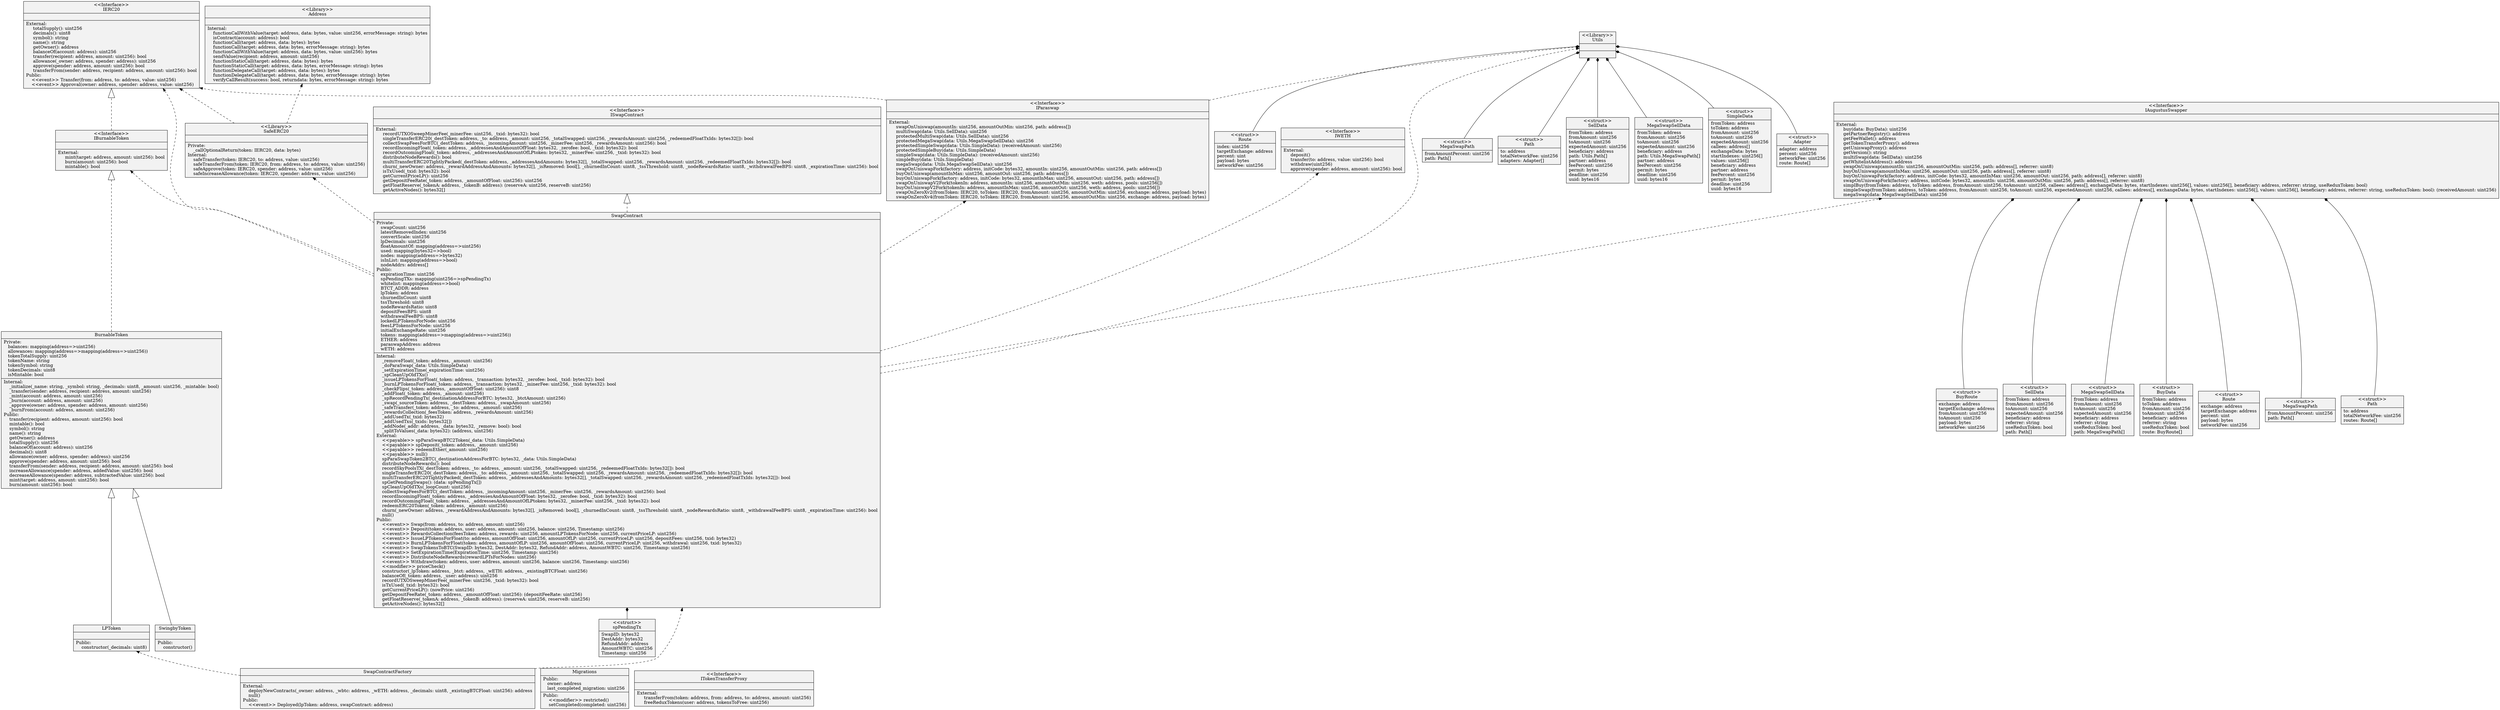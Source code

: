 
digraph UmlClassDiagram {
rankdir=BT
color=black
arrowhead=open
node [shape=record, style=filled, fillcolor=gray95]
subgraph  graph_0 {
label="contracts"
0 [label="{BurnableToken| Private:\l\ \ \ balances: mapping\(address=\>uint256\)\l\ \ \ allowances: mapping\(address=\>mapping\(address=\>uint256\)\)\l\ \ \ tokenTotalSupply: uint256\l\ \ \ tokenName: string\l\ \ \ tokenSymbol: string\l\ \ \ tokenDecimals: uint8\l\ \ \ isMintable: bool\l| Internal:\l\ \ \ \ _initialize(_name: string, _symbol: string, _decimals: uint8, _amount: uint256, _mintable: bool)\l\ \ \ \ _transfer(sender: address, recipient: address, amount: uint256)\l\ \ \ \ _mint(account: address, amount: uint256)\l\ \ \ \ _burn(account: address, amount: uint256)\l\ \ \ \ _approve(owner: address, spender: address, amount: uint256)\l\ \ \ \ _burnFrom(account: address, amount: uint256)\lPublic:\l\ \ \ \ transfer(recipient: address, amount: uint256): bool\l\ \ \ \ mintable(): bool\l\ \ \ \ symbol(): string\l\ \ \ \ name(): string\l\ \ \ \ getOwner(): address\l\ \ \ \ totalSupply(): uint256\l\ \ \ \ balanceOf(account: address): uint256\l\ \ \ \ decimals(): uint8\l\ \ \ \ allowance(owner: address, spender: address): uint256\l\ \ \ \ approve(spender: address, amount: uint256): bool\l\ \ \ \ transferFrom(sender: address, recipient: address, amount: uint256): bool\l\ \ \ \ increaseAllowance(spender: address, addedValue: uint256): bool\l\ \ \ \ decreaseAllowance(spender: address, subtractedValue: uint256): bool\l\ \ \ \ mint(target: address, amount: uint256): bool\l\ \ \ \ burn(amount: uint256): bool\l}"]
1 [label="{LPToken| | Public:\l\ \ \ \ constructor(_decimals: uint8)\l}"]
2 [label="{Migrations| Public:\l\ \ \ owner: address\l\ \ \ last_completed_migration: uint256\l| Public:\l\ \ \ \ \<\<modifier\>\> restricted()\l\ \ \ \ setCompleted(completed: uint256)\l}"]
3 [label="{SwapContract| Private:\l\ \ \ swapCount: uint256\l\ \ \ latestRemovedIndex: uint256\l\ \ \ convertScale: uint256\l\ \ \ lpDecimals: uint256\l\ \ \ floatAmountOf: mapping\(address=\>uint256\)\l\ \ \ used: mapping\(bytes32=\>bool\)\l\ \ \ nodes: mapping\(address=\>bytes32\)\l\ \ \ isInList: mapping\(address=\>bool\)\l\ \ \ nodeAddrs: address[]\lPublic:\l\ \ \ expirationTime: uint256\l\ \ \ spPendingTXs: mapping\(uint256=\>spPendingTx\)\l\ \ \ whitelist: mapping\(address=\>bool\)\l\ \ \ BTCT_ADDR: address\l\ \ \ lpToken: address\l\ \ \ churnedInCount: uint8\l\ \ \ tssThreshold: uint8\l\ \ \ nodeRewardsRatio: uint8\l\ \ \ depositFeesBPS: uint8\l\ \ \ withdrawalFeeBPS: uint8\l\ \ \ lockedLPTokensForNode: uint256\l\ \ \ feesLPTokensForNode: uint256\l\ \ \ initialExchangeRate: uint256\l\ \ \ tokens: mapping\(address=\>mapping\(address=\>uint256\)\)\l\ \ \ ETHER: address\l\ \ \ paraswapAddress: address\l\ \ \ wETH: address\l| Internal:\l\ \ \ \ _removeFloat(_token: address, _amount: uint256)\l\ \ \ \ _doParaSwap(_data: Utils.SimpleData)\l\ \ \ \ _setExpirationTime(_expirationTime: uint256)\l\ \ \ \ _spCleanUpOldTXs()\l\ \ \ \ _issueLPTokensForFloat(_token: address, _transaction: bytes32, _zerofee: bool, _txid: bytes32): bool\l\ \ \ \ _burnLPTokensForFloat(_token: address, _transaction: bytes32, _minerFee: uint256, _txid: bytes32): bool\l\ \ \ \ _checkFlips(_token: address, _amountOfFloat: uint256): uint8\l\ \ \ \ _addFloat(_token: address, _amount: uint256)\l\ \ \ \ _spRecordPendingTx(_destinationAddressForBTC: bytes32, _btctAmount: uint256)\l\ \ \ \ _swap(_sourceToken: address, _destToken: address, _swapAmount: uint256)\l\ \ \ \ _safeTransfer(_token: address, _to: address, _amount: uint256)\l\ \ \ \ _rewardsCollection(_feesToken: address, _rewardsAmount: uint256)\l\ \ \ \ _addUsedTx(_txid: bytes32)\l\ \ \ \ _addUsedTxs(_txids: bytes32[])\l\ \ \ \ _addNode(_addr: address, _data: bytes32, _remove: bool): bool\l\ \ \ \ _splitToValues(_data: bytes32): (address, uint256)\lExternal:\l\ \ \ \ \<\<payable\>\> spParaSwapBTC2Token(_data: Utils.SimpleData)\l\ \ \ \ \<\<payable\>\> spDeposit(_token: address, _amount: uint256)\l\ \ \ \ \<\<payable\>\> redeemEther(_amount: uint256)\l\ \ \ \ \<\<payable\>\> null()\l\ \ \ \ spParaSwapToken2BTC(_destinationAddressForBTC: bytes32, _data: Utils.SimpleData)\l\ \ \ \ distributeNodeRewards(): bool\l\ \ \ \ recordSkyPoolsTX(_destToken: address, _to: address, _amount: uint256, _totalSwapped: uint256, _redeemedFloatTxIds: bytes32[]): bool\l\ \ \ \ singleTransferERC20(_destToken: address, _to: address, _amount: uint256, _totalSwapped: uint256, _rewardsAmount: uint256, _redeemedFloatTxIds: bytes32[]): bool\l\ \ \ \ multiTransferERC20TightlyPacked(_destToken: address, _addressesAndAmounts: bytes32[], _totalSwapped: uint256, _rewardsAmount: uint256, _redeemedFloatTxIds: bytes32[]): bool\l\ \ \ \ spGetPendingSwaps(): (data: spPendingTx[])\l\ \ \ \ spCleanUpOldTXs(_loopCount: uint256)\l\ \ \ \ collectSwapFeesForBTC(_destToken: address, _incomingAmount: uint256, _minerFee: uint256, _rewardsAmount: uint256): bool\l\ \ \ \ recordIncomingFloat(_token: address, _addressesAndAmountOfFloat: bytes32, _zerofee: bool, _txid: bytes32): bool\l\ \ \ \ recordOutcomingFloat(_token: address, _addressesAndAmountOfLPtoken: bytes32, _minerFee: uint256, _txid: bytes32): bool\l\ \ \ \ redeemERC20Token(_token: address, _amount: uint256)\l\ \ \ \ churn(_newOwner: address, _rewardAddressAndAmounts: bytes32[], _isRemoved: bool[], _churnedInCount: uint8, _tssThreshold: uint8, _nodeRewardsRatio: uint8, _withdrawalFeeBPS: uint8, _expirationTime: uint256): bool\l\ \ \ \ null()\lPublic:\l\ \ \ \ \<\<event\>\> Swap(from: address, to: address, amount: uint256)\l\ \ \ \ \<\<event\>\> Deposit(token: address, user: address, amount: uint256, balance: uint256, Timestamp: uint256)\l\ \ \ \ \<\<event\>\> RewardsCollection(feesToken: address, rewards: uint256, amountLPTokensForNode: uint256, currentPriceLP: uint256)\l\ \ \ \ \<\<event\>\> IssueLPTokensForFloat(to: address, amountOfFloat: uint256, amountOfLP: uint256, currentPriceLP: uint256, depositFees: uint256, txid: bytes32)\l\ \ \ \ \<\<event\>\> BurnLPTokensForFloat(token: address, amountOfLP: uint256, amountOfFloat: uint256, currentPriceLP: uint256, withdrawal: uint256, txid: bytes32)\l\ \ \ \ \<\<event\>\> SwapTokensToBTC(SwapID: bytes32, DestAddr: bytes32, RefundAddr: address, AmountWBTC: uint256, Timestamp: uint256)\l\ \ \ \ \<\<event\>\> SetExpirationTime(ExpirationTime: uint256, Timestamp: uint256)\l\ \ \ \ \<\<event\>\> DistributeNodeRewards(rewardLPTsForNodes: uint256)\l\ \ \ \ \<\<event\>\> Withdraw(token: address, user: address, amount: uint256, balance: uint256, Timestamp: uint256)\l\ \ \ \ \<\<modifier\>\> priceCheck()\l\ \ \ \ constructor(_lpToken: address, _btct: address, _wETH: address, _existingBTCFloat: uint256)\l\ \ \ \ balanceOf(_token: address, _user: address): uint256\l\ \ \ \ recordUTXOSweepMinerFee(_minerFee: uint256, _txid: bytes32): bool\l\ \ \ \ isTxUsed(_txid: bytes32): bool\l\ \ \ \ getCurrentPriceLP(): (nowPrice: uint256)\l\ \ \ \ getDepositFeeRate(_token: address, _amountOfFloat: uint256): (depositFeeRate: uint256)\l\ \ \ \ getFloatReserve(_tokenA: address, _tokenB: address): (reserveA: uint256, reserveB: uint256)\l\ \ \ \ getActiveNodes(): bytes32[]\l}"]
"3struct0" [label="{\<\<struct\>\>\nspPendingTx|SwapID: bytes32\lDestAddr: bytes32\lRefundAddr: address\lAmountWBTC: uint256\lTimestamp: uint256\l}"]
"3struct0" -> 3 [arrowhead=diamond, weight=3]
4 [label="{SwapContractFactory| | External:\l\ \ \ \ deployNewContracts(_owner: address, _wbtc: address, _wETH: address, _decimals: uint8, _existingBTCFloat: uint256): address\l\ \ \ \ null()\lPublic:\l\ \ \ \ \<\<event\>\> Deployed(lpToken: address, swapContract: address)\l}"]
5 [label="{SwingbyToken| | Public:\l\ \ \ \ constructor()\l}"]
}
subgraph  graph_1 {
label="contracts/interfaces"
6 [label="{\<\<Interface\>\>\nIAugustusSwapper| | External:\l\ \ \ \  buy(data: BuyData): uint256\l\ \ \ \  getPartnerRegistry(): address\l\ \ \ \  getFeeWallet(): address\l\ \ \ \  getTokenTransferProxy(): address\l\ \ \ \  getUniswapProxy(): address\l\ \ \ \  getVersion(): string\l\ \ \ \  multiSwap(data: SellData): uint256\l\ \ \ \  getWhitelistAddress(): address\l\ \ \ \  swapOnUniswap(amountIn: uint256, amountOutMin: uint256, path: address[], referrer: uint8)\l\ \ \ \  buyOnUniswap(amountInMax: uint256, amountOut: uint256, path: address[], referrer: uint8)\l\ \ \ \  buyOnUniswapFork(factory: address, initCode: bytes32, amountInMax: uint256, amountOut: uint256, path: address[], referrer: uint8)\l\ \ \ \  swapOnUniswapFork(factory: address, initCode: bytes32, amountIn: uint256, amountOutMin: uint256, path: address[], referrer: uint8)\l\ \ \ \  simplBuy(fromToken: address, toToken: address, fromAmount: uint256, toAmount: uint256, callees: address[], exchangeData: bytes, startIndexes: uint256[], values: uint256[], beneficiary: address, referrer: string, useReduxToken: bool)\l\ \ \ \  simpleSwap(fromToken: address, toToken: address, fromAmount: uint256, toAmount: uint256, expectedAmount: uint256, callees: address[], exchangeData: bytes, startIndexes: uint256[], values: uint256[], beneficiary: address, referrer: string, useReduxToken: bool): (receivedAmount: uint256)\l\ \ \ \  megaSwap(data: MegaSwapSellData): uint256\l}"]
"6struct0" [label="{\<\<struct\>\>\nSellData|fromToken: address\lfromAmount: uint256\ltoAmount: uint256\lexpectedAmount: uint256\lbeneficiary: address\lreferrer: string\luseReduxToken: bool\lpath: Path[]\l}"]
"6struct0" -> 6 [arrowhead=diamond, weight=3]
"6struct1" [label="{\<\<struct\>\>\nMegaSwapSellData|fromToken: address\lfromAmount: uint256\ltoAmount: uint256\lexpectedAmount: uint256\lbeneficiary: address\lreferrer: string\luseReduxToken: bool\lpath: MegaSwapPath[]\l}"]
"6struct1" -> 6 [arrowhead=diamond, weight=3]
"6struct2" [label="{\<\<struct\>\>\nBuyData|fromToken: address\ltoToken: address\lfromAmount: uint256\ltoAmount: uint256\lbeneficiary: address\lreferrer: string\luseReduxToken: bool\lroute: BuyRoute[]\l}"]
"6struct2" -> 6 [arrowhead=diamond, weight=3]
"6struct3" [label="{\<\<struct\>\>\nRoute|exchange: address\ltargetExchange: address\lpercent: uint\lpayload: bytes\lnetworkFee: uint256\l}"]
"6struct3" -> 6 [arrowhead=diamond, weight=3]
"6struct4" [label="{\<\<struct\>\>\nMegaSwapPath|fromAmountPercent: uint256\lpath: Path[]\l}"]
"6struct4" -> 6 [arrowhead=diamond, weight=3]
"6struct5" [label="{\<\<struct\>\>\nPath|to: address\ltotalNetworkFee: uint256\lroutes: Route[]\l}"]
"6struct5" -> 6 [arrowhead=diamond, weight=3]
"6struct6" [label="{\<\<struct\>\>\nBuyRoute|exchange: address\ltargetExchange: address\lfromAmount: uint256\ltoAmount: uint256\lpayload: bytes\lnetworkFee: uint256\l}"]
"6struct6" -> 6 [arrowhead=diamond, weight=3]
7 [label="{\<\<Interface\>\>\nIBurnableToken| | External:\l\ \ \ \  mint(target: address, amount: uint256): bool\l\ \ \ \  burn(amount: uint256): bool\l\ \ \ \  mintable(): bool\l}"]
8 [label="{\<\<Interface\>\>\nIERC20| | External:\l\ \ \ \  totalSupply(): uint256\l\ \ \ \  decimals(): uint8\l\ \ \ \  symbol(): string\l\ \ \ \  name(): string\l\ \ \ \  getOwner(): address\l\ \ \ \  balanceOf(account: address): uint256\l\ \ \ \  transfer(recipient: address, amount: uint256): bool\l\ \ \ \  allowance(_owner: address, spender: address): uint256\l\ \ \ \  approve(spender: address, amount: uint256): bool\l\ \ \ \  transferFrom(sender: address, recipient: address, amount: uint256): bool\lPublic:\l\ \ \ \ \<\<event\>\> Transfer(from: address, to: address, value: uint256)\l\ \ \ \ \<\<event\>\> Approval(owner: address, spender: address, value: uint256)\l}"]
9 [label="{\<\<Interface\>\>\nIParaswap| | External:\l\ \ \ \  swapOnUniswap(amountIn: uint256, amountOutMin: uint256, path: address[])\l\ \ \ \  multiSwap(data: Utils.SellData): uint256\l\ \ \ \  protectedMultiSwap(data: Utils.SellData): uint256\l\ \ \ \  protectedMegaSwap(data: Utils.MegaSwapSellData): uint256\l\ \ \ \  protectedSimpleSwap(data: Utils.SimpleData): (receivedAmount: uint256)\l\ \ \ \  protectedSimpleBuy(data: Utils.SimpleData)\l\ \ \ \  simpleSwap(data: Utils.SimpleData): (receivedAmount: uint256)\l\ \ \ \  simpleBuy(data: Utils.SimpleData)\l\ \ \ \  megaSwap(data: Utils.MegaSwapSellData): uint256\l\ \ \ \  swapOnUniswapFork(factory: address, initCode: bytes32, amountIn: uint256, amountOutMin: uint256, path: address[])\l\ \ \ \  buyOnUniswap(amountInMax: uint256, amountOut: uint256, path: address[])\l\ \ \ \  buyOnUniswapFork(factory: address, initCode: bytes32, amountInMax: uint256, amountOut: uint256, path: address[])\l\ \ \ \  swapOnUniswapV2Fork(tokenIn: address, amountIn: uint256, amountOutMin: uint256, weth: address, pools: uint256[])\l\ \ \ \  buyOnUniswapV2Fork(tokenIn: address, amountInMax: uint256, amountOut: uint256, weth: address, pools: uint256[])\l\ \ \ \  swapOnZeroXv2(fromToken: IERC20, toToken: IERC20, fromAmount: uint256, amountOutMin: uint256, exchange: address, payload: bytes)\l\ \ \ \  swapOnZeroXv4(fromToken: IERC20, toToken: IERC20, fromAmount: uint256, amountOutMin: uint256, exchange: address, payload: bytes)\l}"]
10 [label="{\<\<Interface\>\>\nISwapContract| | External:\l\ \ \ \  recordUTXOSweepMinerFee(_minerFee: uint256, _txid: bytes32): bool\l\ \ \ \  singleTransferERC20(_destToken: address, _to: address, _amount: uint256, _totalSwapped: uint256, _rewardsAmount: uint256, _redeemedFloatTxIds: bytes32[]): bool\l\ \ \ \  collectSwapFeesForBTC(_destToken: address, _incomingAmount: uint256, _minerFee: uint256, _rewardsAmount: uint256): bool\l\ \ \ \  recordIncomingFloat(_token: address, _addressesAndAmountOfFloat: bytes32, _zerofee: bool, _txid: bytes32): bool\l\ \ \ \  recordOutcomingFloat(_token: address, _addressesAndAmountOfLPtoken: bytes32, _minerFee: uint256, _txid: bytes32): bool\l\ \ \ \  distributeNodeRewards(): bool\l\ \ \ \  multiTransferERC20TightlyPacked(_destToken: address, _addressesAndAmounts: bytes32[], _totalSwapped: uint256, _rewardsAmount: uint256, _redeemedFloatTxIds: bytes32[]): bool\l\ \ \ \  churn(_newOwner: address, _rewardAddressAndAmounts: bytes32[], _isRemoved: bool[], _churnedInCount: uint8, _tssThreshold: uint8, _nodeRewardsRatio: uint8, _withdrawalFeeBPS: uint8, _expirationTime: uint256): bool\l\ \ \ \  isTxUsed(_txid: bytes32): bool\l\ \ \ \  getCurrentPriceLP(): uint256\l\ \ \ \  getDepositFeeRate(_token: address, _amountOfFloat: uint256): uint256\l\ \ \ \  getFloatReserve(_tokenA: address, _tokenB: address): (reserveA: uint256, reserveB: uint256)\l\ \ \ \  getActiveNodes(): bytes32[]\l}"]
11 [label="{\<\<Interface\>\>\nITokenTransferProxy| | External:\l\ \ \ \  transferFrom(token: address, from: address, to: address, amount: uint256)\l\ \ \ \  freeReduxTokens(user: address, tokensToFree: uint256)\l}"]
12 [label="{\<\<Interface\>\>\nIWETH| | External:\l\ \ \ \  deposit()\l\ \ \ \  transfer(to: address, value: uint256): bool\l\ \ \ \  withdraw(uint256)\l\ \ \ \  approve(spender: address, amount: uint256): bool\l}"]
}
subgraph  graph_2 {
label="contracts/interfaces/lib"
13 [label="{\<\<Library\>\>\nAddress| | Internal:\l\ \ \ \ functionCallWithValue(target: address, data: bytes, value: uint256, errorMessage: string): bytes\l\ \ \ \ isContract(account: address): bool\l\ \ \ \ functionCall(target: address, data: bytes): bytes\l\ \ \ \ functionCall(target: address, data: bytes, errorMessage: string): bytes\l\ \ \ \ functionCallWithValue(target: address, data: bytes, value: uint256): bytes\l\ \ \ \ sendValue(recipient: address, amount: uint256)\l\ \ \ \ functionStaticCall(target: address, data: bytes): bytes\l\ \ \ \ functionStaticCall(target: address, data: bytes, errorMessage: string): bytes\l\ \ \ \ functionDelegateCall(target: address, data: bytes): bytes\l\ \ \ \ functionDelegateCall(target: address, data: bytes, errorMessage: string): bytes\l\ \ \ \ verifyCallResult(success: bool, returndata: bytes, errorMessage: string): bytes\l}"]
14 [label="{\<\<Library\>\>\nSafeERC20| | Private:\l\ \ \ \ _callOptionalReturn(token: IERC20, data: bytes)\lInternal:\l\ \ \ \ safeTransfer(token: IERC20, to: address, value: uint256)\l\ \ \ \ safeTransferFrom(token: IERC20, from: address, to: address, value: uint256)\l\ \ \ \ safeApprove(token: IERC20, spender: address, value: uint256)\l\ \ \ \ safeIncreaseAllowance(token: IERC20, spender: address, value: uint256)\l}"]
15 [label="{\<\<Library\>\>\nUtils| | }"]
"15struct0" [label="{\<\<struct\>\>\nSellData|fromToken: address\lfromAmount: uint256\ltoAmount: uint256\lexpectedAmount: uint256\lbeneficiary: address\lpath: Utils.Path[]\lpartner: address\lfeePercent: uint256\lpermit: bytes\ldeadline: uint256\luuid: bytes16\l}"]
"15struct0" -> 15 [arrowhead=diamond, weight=3]
"15struct1" [label="{\<\<struct\>\>\nMegaSwapSellData|fromToken: address\lfromAmount: uint256\ltoAmount: uint256\lexpectedAmount: uint256\lbeneficiary: address\lpath: Utils.MegaSwapPath[]\lpartner: address\lfeePercent: uint256\lpermit: bytes\ldeadline: uint256\luuid: bytes16\l}"]
"15struct1" -> 15 [arrowhead=diamond, weight=3]
"15struct2" [label="{\<\<struct\>\>\nSimpleData|fromToken: address\ltoToken: address\lfromAmount: uint256\ltoAmount: uint256\lexpectedAmount: uint256\lcallees: address[]\lexchangeData: bytes\lstartIndexes: uint256[]\lvalues: uint256[]\lbeneficiary: address\lpartner: address\lfeePercent: uint256\lpermit: bytes\ldeadline: uint256\luuid: bytes16\l}"]
"15struct2" -> 15 [arrowhead=diamond, weight=3]
"15struct3" [label="{\<\<struct\>\>\nAdapter|adapter: address\lpercent: uint256\lnetworkFee: uint256\lroute: Route[]\l}"]
"15struct3" -> 15 [arrowhead=diamond, weight=3]
"15struct4" [label="{\<\<struct\>\>\nRoute|index: uint256\ltargetExchange: address\lpercent: uint\lpayload: bytes\lnetworkFee: uint256\l}"]
"15struct4" -> 15 [arrowhead=diamond, weight=3]
"15struct5" [label="{\<\<struct\>\>\nMegaSwapPath|fromAmountPercent: uint256\lpath: Path[]\l}"]
"15struct5" -> 15 [arrowhead=diamond, weight=3]
"15struct6" [label="{\<\<struct\>\>\nPath|to: address\ltotalNetworkFee: uint256\ladapters: Adapter[]\l}"]
"15struct6" -> 15 [arrowhead=diamond, weight=3]
}
0 -> 7 [style=dashed, arrowhead=empty, arrowsize=3, weight=3, ]
1 -> 0 [arrowhead=empty, arrowsize=3, weight=4, ]
3 -> 10 [style=dashed, arrowhead=empty, arrowsize=3, weight=3, ]
3 -> 14 [style=dashed, ]
3 -> 8 [style=dashed, ]
3 -> 7 [style=dashed, ]
3 -> 15 [style=dashed, ]
3 -> 6 [style=dashed, ]
3 -> 9 [style=dashed, ]
3 -> 12 [style=dashed, ]
4 -> 1 [style=dashed, ]
4 -> 3 [style=dashed, ]
5 -> 0 [arrowhead=empty, arrowsize=3, weight=4, ]
7 -> 8 [style=dashed, arrowhead=empty, arrowsize=3, weight=3, ]
9 -> 15 [style=dashed, ]
9 -> 8 [style=dashed, ]
14 -> 13 [style=dashed, ]
14 -> 8 [style=dashed, ]
}